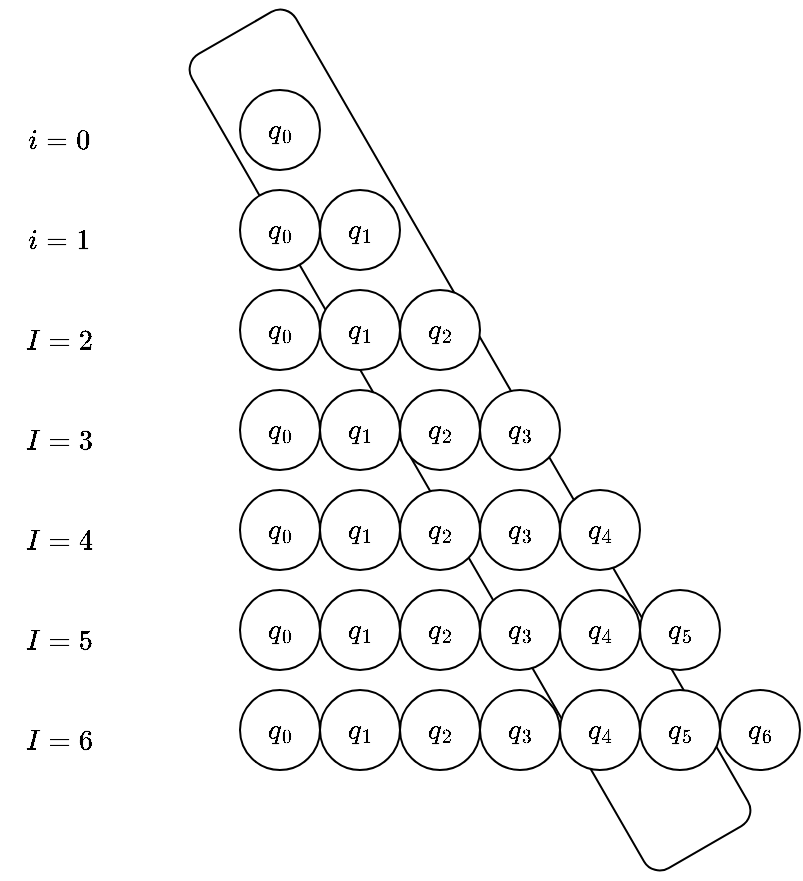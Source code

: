 <mxfile version="20.8.8" type="github">
  <diagram name="ページ1" id="fXQGwLwxcsX7CUMJAYKi">
    <mxGraphModel dx="1000" dy="650" grid="1" gridSize="10" guides="1" tooltips="1" connect="1" arrows="1" fold="1" page="1" pageScale="1" pageWidth="827" pageHeight="1169" math="1" shadow="0">
      <root>
        <mxCell id="0" />
        <mxCell id="1" parent="0" />
        <mxCell id="EVj-vUJIYEx4gGSBxMJp-97" value="" style="rounded=1;whiteSpace=wrap;html=1;rotation=60;direction=east;" vertex="1" parent="1">
          <mxGeometry x="120" y="275" width="470" height="60" as="geometry" />
        </mxCell>
        <mxCell id="EVj-vUJIYEx4gGSBxMJp-1" value="`q_3`" style="ellipse;whiteSpace=wrap;html=1;aspect=fixed;" vertex="1" parent="1">
          <mxGeometry x="360" y="430" width="40" height="40" as="geometry" />
        </mxCell>
        <mxCell id="EVj-vUJIYEx4gGSBxMJp-2" value="`q_2`" style="ellipse;whiteSpace=wrap;html=1;aspect=fixed;" vertex="1" parent="1">
          <mxGeometry x="320" y="430" width="40" height="40" as="geometry" />
        </mxCell>
        <mxCell id="EVj-vUJIYEx4gGSBxMJp-3" value="`q_1`" style="ellipse;whiteSpace=wrap;html=1;aspect=fixed;" vertex="1" parent="1">
          <mxGeometry x="280" y="430" width="40" height="40" as="geometry" />
        </mxCell>
        <mxCell id="EVj-vUJIYEx4gGSBxMJp-4" value="`q_0`" style="ellipse;whiteSpace=wrap;html=1;aspect=fixed;" vertex="1" parent="1">
          <mxGeometry x="240" y="430" width="40" height="40" as="geometry" />
        </mxCell>
        <mxCell id="EVj-vUJIYEx4gGSBxMJp-9" value="`q_5`" style="ellipse;whiteSpace=wrap;html=1;aspect=fixed;" vertex="1" parent="1">
          <mxGeometry x="440" y="430" width="40" height="40" as="geometry" />
        </mxCell>
        <mxCell id="EVj-vUJIYEx4gGSBxMJp-51" value="`q_4`" style="ellipse;whiteSpace=wrap;html=1;aspect=fixed;" vertex="1" parent="1">
          <mxGeometry x="400" y="430" width="40" height="40" as="geometry" />
        </mxCell>
        <mxCell id="EVj-vUJIYEx4gGSBxMJp-56" value="`q_6`" style="ellipse;whiteSpace=wrap;html=1;aspect=fixed;" vertex="1" parent="1">
          <mxGeometry x="480" y="430" width="40" height="40" as="geometry" />
        </mxCell>
        <mxCell id="EVj-vUJIYEx4gGSBxMJp-61" value="`q_3`" style="ellipse;whiteSpace=wrap;html=1;aspect=fixed;" vertex="1" parent="1">
          <mxGeometry x="360" y="380" width="40" height="40" as="geometry" />
        </mxCell>
        <mxCell id="EVj-vUJIYEx4gGSBxMJp-62" value="`q_2`" style="ellipse;whiteSpace=wrap;html=1;aspect=fixed;" vertex="1" parent="1">
          <mxGeometry x="320" y="380" width="40" height="40" as="geometry" />
        </mxCell>
        <mxCell id="EVj-vUJIYEx4gGSBxMJp-63" value="`q_1`" style="ellipse;whiteSpace=wrap;html=1;aspect=fixed;" vertex="1" parent="1">
          <mxGeometry x="280" y="380" width="40" height="40" as="geometry" />
        </mxCell>
        <mxCell id="EVj-vUJIYEx4gGSBxMJp-64" value="`q_0`" style="ellipse;whiteSpace=wrap;html=1;aspect=fixed;" vertex="1" parent="1">
          <mxGeometry x="240" y="380" width="40" height="40" as="geometry" />
        </mxCell>
        <mxCell id="EVj-vUJIYEx4gGSBxMJp-65" value="`q_5`" style="ellipse;whiteSpace=wrap;html=1;aspect=fixed;" vertex="1" parent="1">
          <mxGeometry x="440" y="380" width="40" height="40" as="geometry" />
        </mxCell>
        <mxCell id="EVj-vUJIYEx4gGSBxMJp-66" value="`q_4`" style="ellipse;whiteSpace=wrap;html=1;aspect=fixed;" vertex="1" parent="1">
          <mxGeometry x="400" y="380" width="40" height="40" as="geometry" />
        </mxCell>
        <mxCell id="EVj-vUJIYEx4gGSBxMJp-68" value="`q_3`" style="ellipse;whiteSpace=wrap;html=1;aspect=fixed;" vertex="1" parent="1">
          <mxGeometry x="360" y="330" width="40" height="40" as="geometry" />
        </mxCell>
        <mxCell id="EVj-vUJIYEx4gGSBxMJp-69" value="`q_2`" style="ellipse;whiteSpace=wrap;html=1;aspect=fixed;" vertex="1" parent="1">
          <mxGeometry x="320" y="330" width="40" height="40" as="geometry" />
        </mxCell>
        <mxCell id="EVj-vUJIYEx4gGSBxMJp-70" value="`q_1`" style="ellipse;whiteSpace=wrap;html=1;aspect=fixed;" vertex="1" parent="1">
          <mxGeometry x="280" y="330" width="40" height="40" as="geometry" />
        </mxCell>
        <mxCell id="EVj-vUJIYEx4gGSBxMJp-71" value="`q_0`" style="ellipse;whiteSpace=wrap;html=1;aspect=fixed;" vertex="1" parent="1">
          <mxGeometry x="240" y="330" width="40" height="40" as="geometry" />
        </mxCell>
        <mxCell id="EVj-vUJIYEx4gGSBxMJp-73" value="`q_4`" style="ellipse;whiteSpace=wrap;html=1;aspect=fixed;" vertex="1" parent="1">
          <mxGeometry x="400" y="330" width="40" height="40" as="geometry" />
        </mxCell>
        <mxCell id="EVj-vUJIYEx4gGSBxMJp-75" value="`q_3`" style="ellipse;whiteSpace=wrap;html=1;aspect=fixed;" vertex="1" parent="1">
          <mxGeometry x="360" y="280" width="40" height="40" as="geometry" />
        </mxCell>
        <mxCell id="EVj-vUJIYEx4gGSBxMJp-76" value="`q_2`" style="ellipse;whiteSpace=wrap;html=1;aspect=fixed;" vertex="1" parent="1">
          <mxGeometry x="320" y="280" width="40" height="40" as="geometry" />
        </mxCell>
        <mxCell id="EVj-vUJIYEx4gGSBxMJp-77" value="`q_1`" style="ellipse;whiteSpace=wrap;html=1;aspect=fixed;" vertex="1" parent="1">
          <mxGeometry x="280" y="280" width="40" height="40" as="geometry" />
        </mxCell>
        <mxCell id="EVj-vUJIYEx4gGSBxMJp-78" value="`q_0`" style="ellipse;whiteSpace=wrap;html=1;aspect=fixed;" vertex="1" parent="1">
          <mxGeometry x="240" y="280" width="40" height="40" as="geometry" />
        </mxCell>
        <mxCell id="EVj-vUJIYEx4gGSBxMJp-83" value="`q_2`" style="ellipse;whiteSpace=wrap;html=1;aspect=fixed;" vertex="1" parent="1">
          <mxGeometry x="320" y="230" width="40" height="40" as="geometry" />
        </mxCell>
        <mxCell id="EVj-vUJIYEx4gGSBxMJp-84" value="`q_1`" style="ellipse;whiteSpace=wrap;html=1;aspect=fixed;" vertex="1" parent="1">
          <mxGeometry x="280" y="230" width="40" height="40" as="geometry" />
        </mxCell>
        <mxCell id="EVj-vUJIYEx4gGSBxMJp-85" value="`q_0`" style="ellipse;whiteSpace=wrap;html=1;aspect=fixed;" vertex="1" parent="1">
          <mxGeometry x="240" y="230" width="40" height="40" as="geometry" />
        </mxCell>
        <mxCell id="EVj-vUJIYEx4gGSBxMJp-91" value="`q_1`" style="ellipse;whiteSpace=wrap;html=1;aspect=fixed;" vertex="1" parent="1">
          <mxGeometry x="280" y="180" width="40" height="40" as="geometry" />
        </mxCell>
        <mxCell id="EVj-vUJIYEx4gGSBxMJp-92" value="`q_0`" style="ellipse;whiteSpace=wrap;html=1;aspect=fixed;" vertex="1" parent="1">
          <mxGeometry x="240" y="180" width="40" height="40" as="geometry" />
        </mxCell>
        <mxCell id="EVj-vUJIYEx4gGSBxMJp-96" value="`q_0`" style="ellipse;whiteSpace=wrap;html=1;aspect=fixed;" vertex="1" parent="1">
          <mxGeometry x="240" y="130" width="40" height="40" as="geometry" />
        </mxCell>
        <mxCell id="EVj-vUJIYEx4gGSBxMJp-98" value="`I=3`" style="text;html=1;strokeColor=none;fillColor=none;align=center;verticalAlign=middle;whiteSpace=wrap;rounded=0;" vertex="1" parent="1">
          <mxGeometry x="120" y="290" width="60" height="30" as="geometry" />
        </mxCell>
        <mxCell id="EVj-vUJIYEx4gGSBxMJp-99" value="`I=4`" style="text;html=1;strokeColor=none;fillColor=none;align=center;verticalAlign=middle;whiteSpace=wrap;rounded=0;" vertex="1" parent="1">
          <mxGeometry x="120" y="340" width="60" height="30" as="geometry" />
        </mxCell>
        <mxCell id="EVj-vUJIYEx4gGSBxMJp-100" value="`I=5`" style="text;html=1;strokeColor=none;fillColor=none;align=center;verticalAlign=middle;whiteSpace=wrap;rounded=0;" vertex="1" parent="1">
          <mxGeometry x="120" y="390" width="60" height="30" as="geometry" />
        </mxCell>
        <mxCell id="EVj-vUJIYEx4gGSBxMJp-101" value="`I=6`" style="text;html=1;strokeColor=none;fillColor=none;align=center;verticalAlign=middle;whiteSpace=wrap;rounded=0;" vertex="1" parent="1">
          <mxGeometry x="120" y="440" width="60" height="30" as="geometry" />
        </mxCell>
        <mxCell id="EVj-vUJIYEx4gGSBxMJp-103" value="`I=2`" style="text;html=1;strokeColor=none;fillColor=none;align=center;verticalAlign=middle;whiteSpace=wrap;rounded=0;" vertex="1" parent="1">
          <mxGeometry x="120" y="240" width="60" height="30" as="geometry" />
        </mxCell>
        <mxCell id="EVj-vUJIYEx4gGSBxMJp-104" value="`i=1`" style="text;html=1;strokeColor=none;fillColor=none;align=center;verticalAlign=middle;whiteSpace=wrap;rounded=0;" vertex="1" parent="1">
          <mxGeometry x="120" y="190" width="60" height="30" as="geometry" />
        </mxCell>
        <mxCell id="EVj-vUJIYEx4gGSBxMJp-105" value="`i=0`" style="text;html=1;strokeColor=none;fillColor=none;align=center;verticalAlign=middle;whiteSpace=wrap;rounded=0;" vertex="1" parent="1">
          <mxGeometry x="120" y="140" width="60" height="30" as="geometry" />
        </mxCell>
      </root>
    </mxGraphModel>
  </diagram>
</mxfile>
